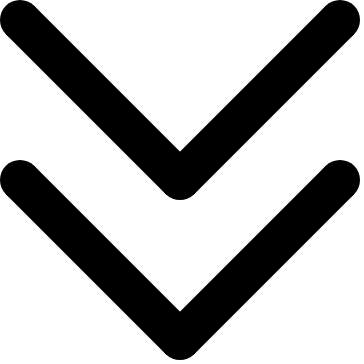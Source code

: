 <mxfile version="14.9.5" type="device"><diagram id="hWmr06k5b5mFZr1JPaQD" name="Page-1"><mxGraphModel dx="474" dy="254" grid="1" gridSize="10" guides="1" tooltips="1" connect="1" arrows="1" fold="1" page="1" pageScale="1" pageWidth="827" pageHeight="1169" math="0" shadow="0"><root><mxCell id="0"/><mxCell id="1" parent="0"/><mxCell id="86PVnkpWR-ExqCkW943H-2" value="" style="endArrow=none;html=1;labelBorderColor=none;labelBackgroundColor=#ffffff;strokeWidth=20;rounded=1;" edge="1" parent="1"><mxGeometry width="50" height="50" relative="1" as="geometry"><mxPoint x="360" y="400" as="sourcePoint"/><mxPoint x="440" y="320" as="targetPoint"/></mxGeometry></mxCell><mxCell id="86PVnkpWR-ExqCkW943H-7" value="" style="ellipse;whiteSpace=wrap;html=1;aspect=fixed;strokeColor=none;fillColor=#000000;fontSize=15;spacing=4;" vertex="1" parent="1"><mxGeometry x="350" y="390" width="20" height="20" as="geometry"/></mxCell><mxCell id="86PVnkpWR-ExqCkW943H-10" value="" style="ellipse;whiteSpace=wrap;html=1;aspect=fixed;strokeColor=none;fillColor=#000000;fontSize=15;spacing=4;" vertex="1" parent="1"><mxGeometry x="270" y="310" width="20" height="20" as="geometry"/></mxCell><mxCell id="86PVnkpWR-ExqCkW943H-12" value="" style="endArrow=none;html=1;labelBorderColor=#000000;strokeWidth=20;startArrow=none;" edge="1" parent="1" source="86PVnkpWR-ExqCkW943H-7"><mxGeometry width="50" height="50" relative="1" as="geometry"><mxPoint x="360" y="400" as="sourcePoint"/><mxPoint x="280" y="320" as="targetPoint"/><Array as="points"><mxPoint x="360" y="400"/></Array></mxGeometry></mxCell><mxCell id="86PVnkpWR-ExqCkW943H-13" value="" style="ellipse;whiteSpace=wrap;html=1;aspect=fixed;strokeColor=none;fillColor=#000000;fontSize=15;spacing=4;" vertex="1" parent="1"><mxGeometry x="430" y="310" width="20" height="20" as="geometry"/></mxCell><mxCell id="86PVnkpWR-ExqCkW943H-14" value="" style="endArrow=none;html=1;labelBorderColor=none;labelBackgroundColor=#ffffff;strokeWidth=20;rounded=1;" edge="1" parent="1"><mxGeometry width="50" height="50" relative="1" as="geometry"><mxPoint x="360" y="480" as="sourcePoint"/><mxPoint x="440" y="400" as="targetPoint"/></mxGeometry></mxCell><mxCell id="86PVnkpWR-ExqCkW943H-15" value="" style="ellipse;whiteSpace=wrap;html=1;aspect=fixed;strokeColor=none;fillColor=#000000;fontSize=15;spacing=4;" vertex="1" parent="1"><mxGeometry x="350" y="470" width="20" height="20" as="geometry"/></mxCell><mxCell id="86PVnkpWR-ExqCkW943H-16" value="" style="ellipse;whiteSpace=wrap;html=1;aspect=fixed;strokeColor=none;fillColor=#000000;fontSize=15;spacing=4;" vertex="1" parent="1"><mxGeometry x="270" y="390" width="20" height="20" as="geometry"/></mxCell><mxCell id="86PVnkpWR-ExqCkW943H-17" value="" style="endArrow=none;html=1;labelBorderColor=#000000;strokeWidth=20;startArrow=none;" edge="1" parent="1" source="86PVnkpWR-ExqCkW943H-15"><mxGeometry width="50" height="50" relative="1" as="geometry"><mxPoint x="360" y="480" as="sourcePoint"/><mxPoint x="280" y="400" as="targetPoint"/><Array as="points"><mxPoint x="360" y="480"/></Array></mxGeometry></mxCell><mxCell id="86PVnkpWR-ExqCkW943H-18" value="" style="ellipse;whiteSpace=wrap;html=1;aspect=fixed;strokeColor=none;fillColor=#000000;fontSize=15;spacing=4;" vertex="1" parent="1"><mxGeometry x="430" y="390" width="20" height="20" as="geometry"/></mxCell></root></mxGraphModel></diagram></mxfile>